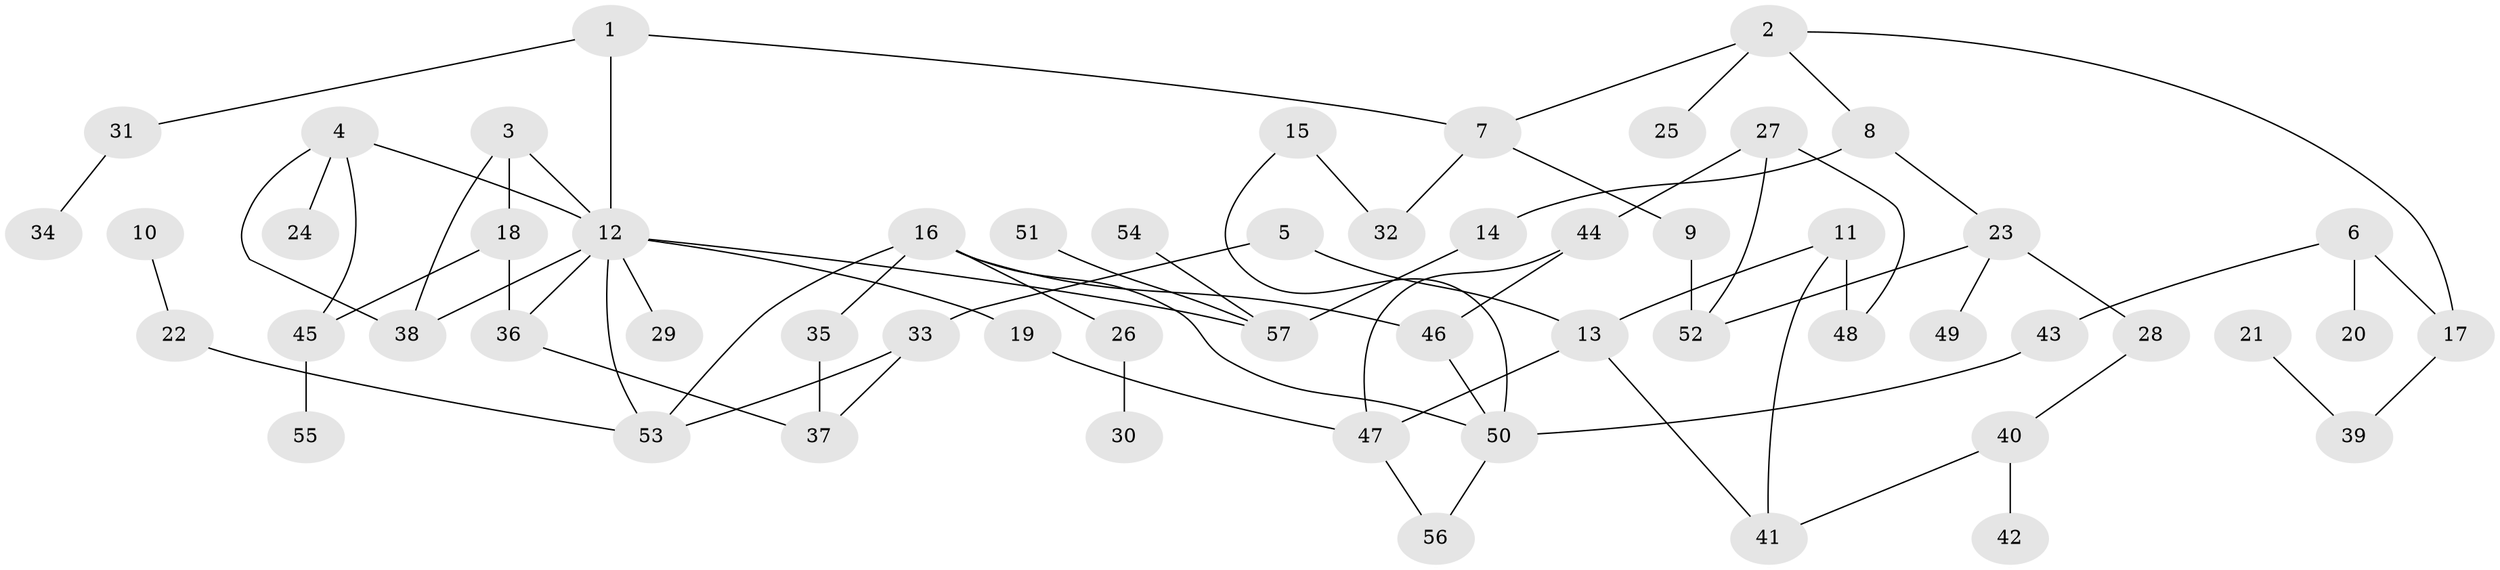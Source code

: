 // original degree distribution, {9: 0.008849557522123894, 4: 0.09734513274336283, 6: 0.017699115044247787, 1: 0.34513274336283184, 2: 0.2831858407079646, 3: 0.20353982300884957, 5: 0.04424778761061947}
// Generated by graph-tools (version 1.1) at 2025/36/03/04/25 23:36:06]
// undirected, 57 vertices, 74 edges
graph export_dot {
  node [color=gray90,style=filled];
  1;
  2;
  3;
  4;
  5;
  6;
  7;
  8;
  9;
  10;
  11;
  12;
  13;
  14;
  15;
  16;
  17;
  18;
  19;
  20;
  21;
  22;
  23;
  24;
  25;
  26;
  27;
  28;
  29;
  30;
  31;
  32;
  33;
  34;
  35;
  36;
  37;
  38;
  39;
  40;
  41;
  42;
  43;
  44;
  45;
  46;
  47;
  48;
  49;
  50;
  51;
  52;
  53;
  54;
  55;
  56;
  57;
  1 -- 7 [weight=1.0];
  1 -- 12 [weight=1.0];
  1 -- 31 [weight=1.0];
  2 -- 7 [weight=1.0];
  2 -- 8 [weight=1.0];
  2 -- 17 [weight=1.0];
  2 -- 25 [weight=1.0];
  3 -- 12 [weight=1.0];
  3 -- 18 [weight=1.0];
  3 -- 38 [weight=1.0];
  4 -- 12 [weight=1.0];
  4 -- 24 [weight=1.0];
  4 -- 38 [weight=1.0];
  4 -- 45 [weight=1.0];
  5 -- 13 [weight=1.0];
  5 -- 33 [weight=1.0];
  6 -- 17 [weight=1.0];
  6 -- 20 [weight=1.0];
  6 -- 43 [weight=1.0];
  7 -- 9 [weight=1.0];
  7 -- 32 [weight=1.0];
  8 -- 14 [weight=1.0];
  8 -- 23 [weight=1.0];
  9 -- 52 [weight=1.0];
  10 -- 22 [weight=1.0];
  11 -- 13 [weight=1.0];
  11 -- 41 [weight=1.0];
  11 -- 48 [weight=1.0];
  12 -- 19 [weight=1.0];
  12 -- 29 [weight=1.0];
  12 -- 36 [weight=1.0];
  12 -- 38 [weight=1.0];
  12 -- 53 [weight=1.0];
  12 -- 57 [weight=1.0];
  13 -- 41 [weight=1.0];
  13 -- 47 [weight=1.0];
  14 -- 57 [weight=1.0];
  15 -- 32 [weight=1.0];
  15 -- 50 [weight=1.0];
  16 -- 26 [weight=1.0];
  16 -- 35 [weight=1.0];
  16 -- 46 [weight=1.0];
  16 -- 50 [weight=1.0];
  16 -- 53 [weight=1.0];
  17 -- 39 [weight=1.0];
  18 -- 36 [weight=1.0];
  18 -- 45 [weight=1.0];
  19 -- 47 [weight=1.0];
  21 -- 39 [weight=1.0];
  22 -- 53 [weight=1.0];
  23 -- 28 [weight=1.0];
  23 -- 49 [weight=1.0];
  23 -- 52 [weight=1.0];
  26 -- 30 [weight=1.0];
  27 -- 44 [weight=1.0];
  27 -- 48 [weight=1.0];
  27 -- 52 [weight=1.0];
  28 -- 40 [weight=1.0];
  31 -- 34 [weight=1.0];
  33 -- 37 [weight=1.0];
  33 -- 53 [weight=1.0];
  35 -- 37 [weight=1.0];
  36 -- 37 [weight=1.0];
  40 -- 41 [weight=1.0];
  40 -- 42 [weight=1.0];
  43 -- 50 [weight=2.0];
  44 -- 46 [weight=1.0];
  44 -- 47 [weight=1.0];
  45 -- 55 [weight=1.0];
  46 -- 50 [weight=1.0];
  47 -- 56 [weight=1.0];
  50 -- 56 [weight=1.0];
  51 -- 57 [weight=1.0];
  54 -- 57 [weight=1.0];
}
